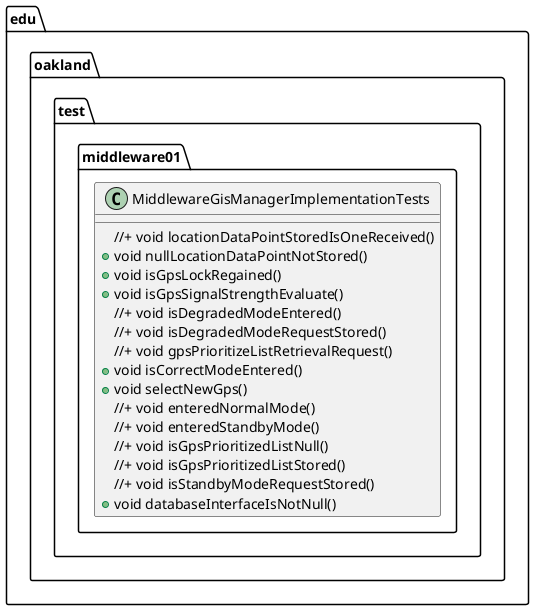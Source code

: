 @startuml MiddlewareGisManagerImplementationTests

package edu.oakland.test.middleware01 {
  class MiddlewareGisManagerImplementationTests {
    //+ void locationDataPointStoredIsOneReceived()
    + void nullLocationDataPointNotStored()
    + void isGpsLockRegained()
    + void isGpsSignalStrengthEvaluate()
    //+ void isDegradedModeEntered()
    //+ void isDegradedModeRequestStored()
    //+ void gpsPrioritizeListRetrievalRequest()
    + void isCorrectModeEntered()
    + void selectNewGps()
    //+ void enteredNormalMode()
    //+ void enteredStandbyMode()
    //+ void isGpsPrioritizedListNull()
    //+ void isGpsPrioritizedListStored()
    //+ void isStandbyModeRequestStored()
    + void databaseInterfaceIsNotNull()
  }
}

@enduml
